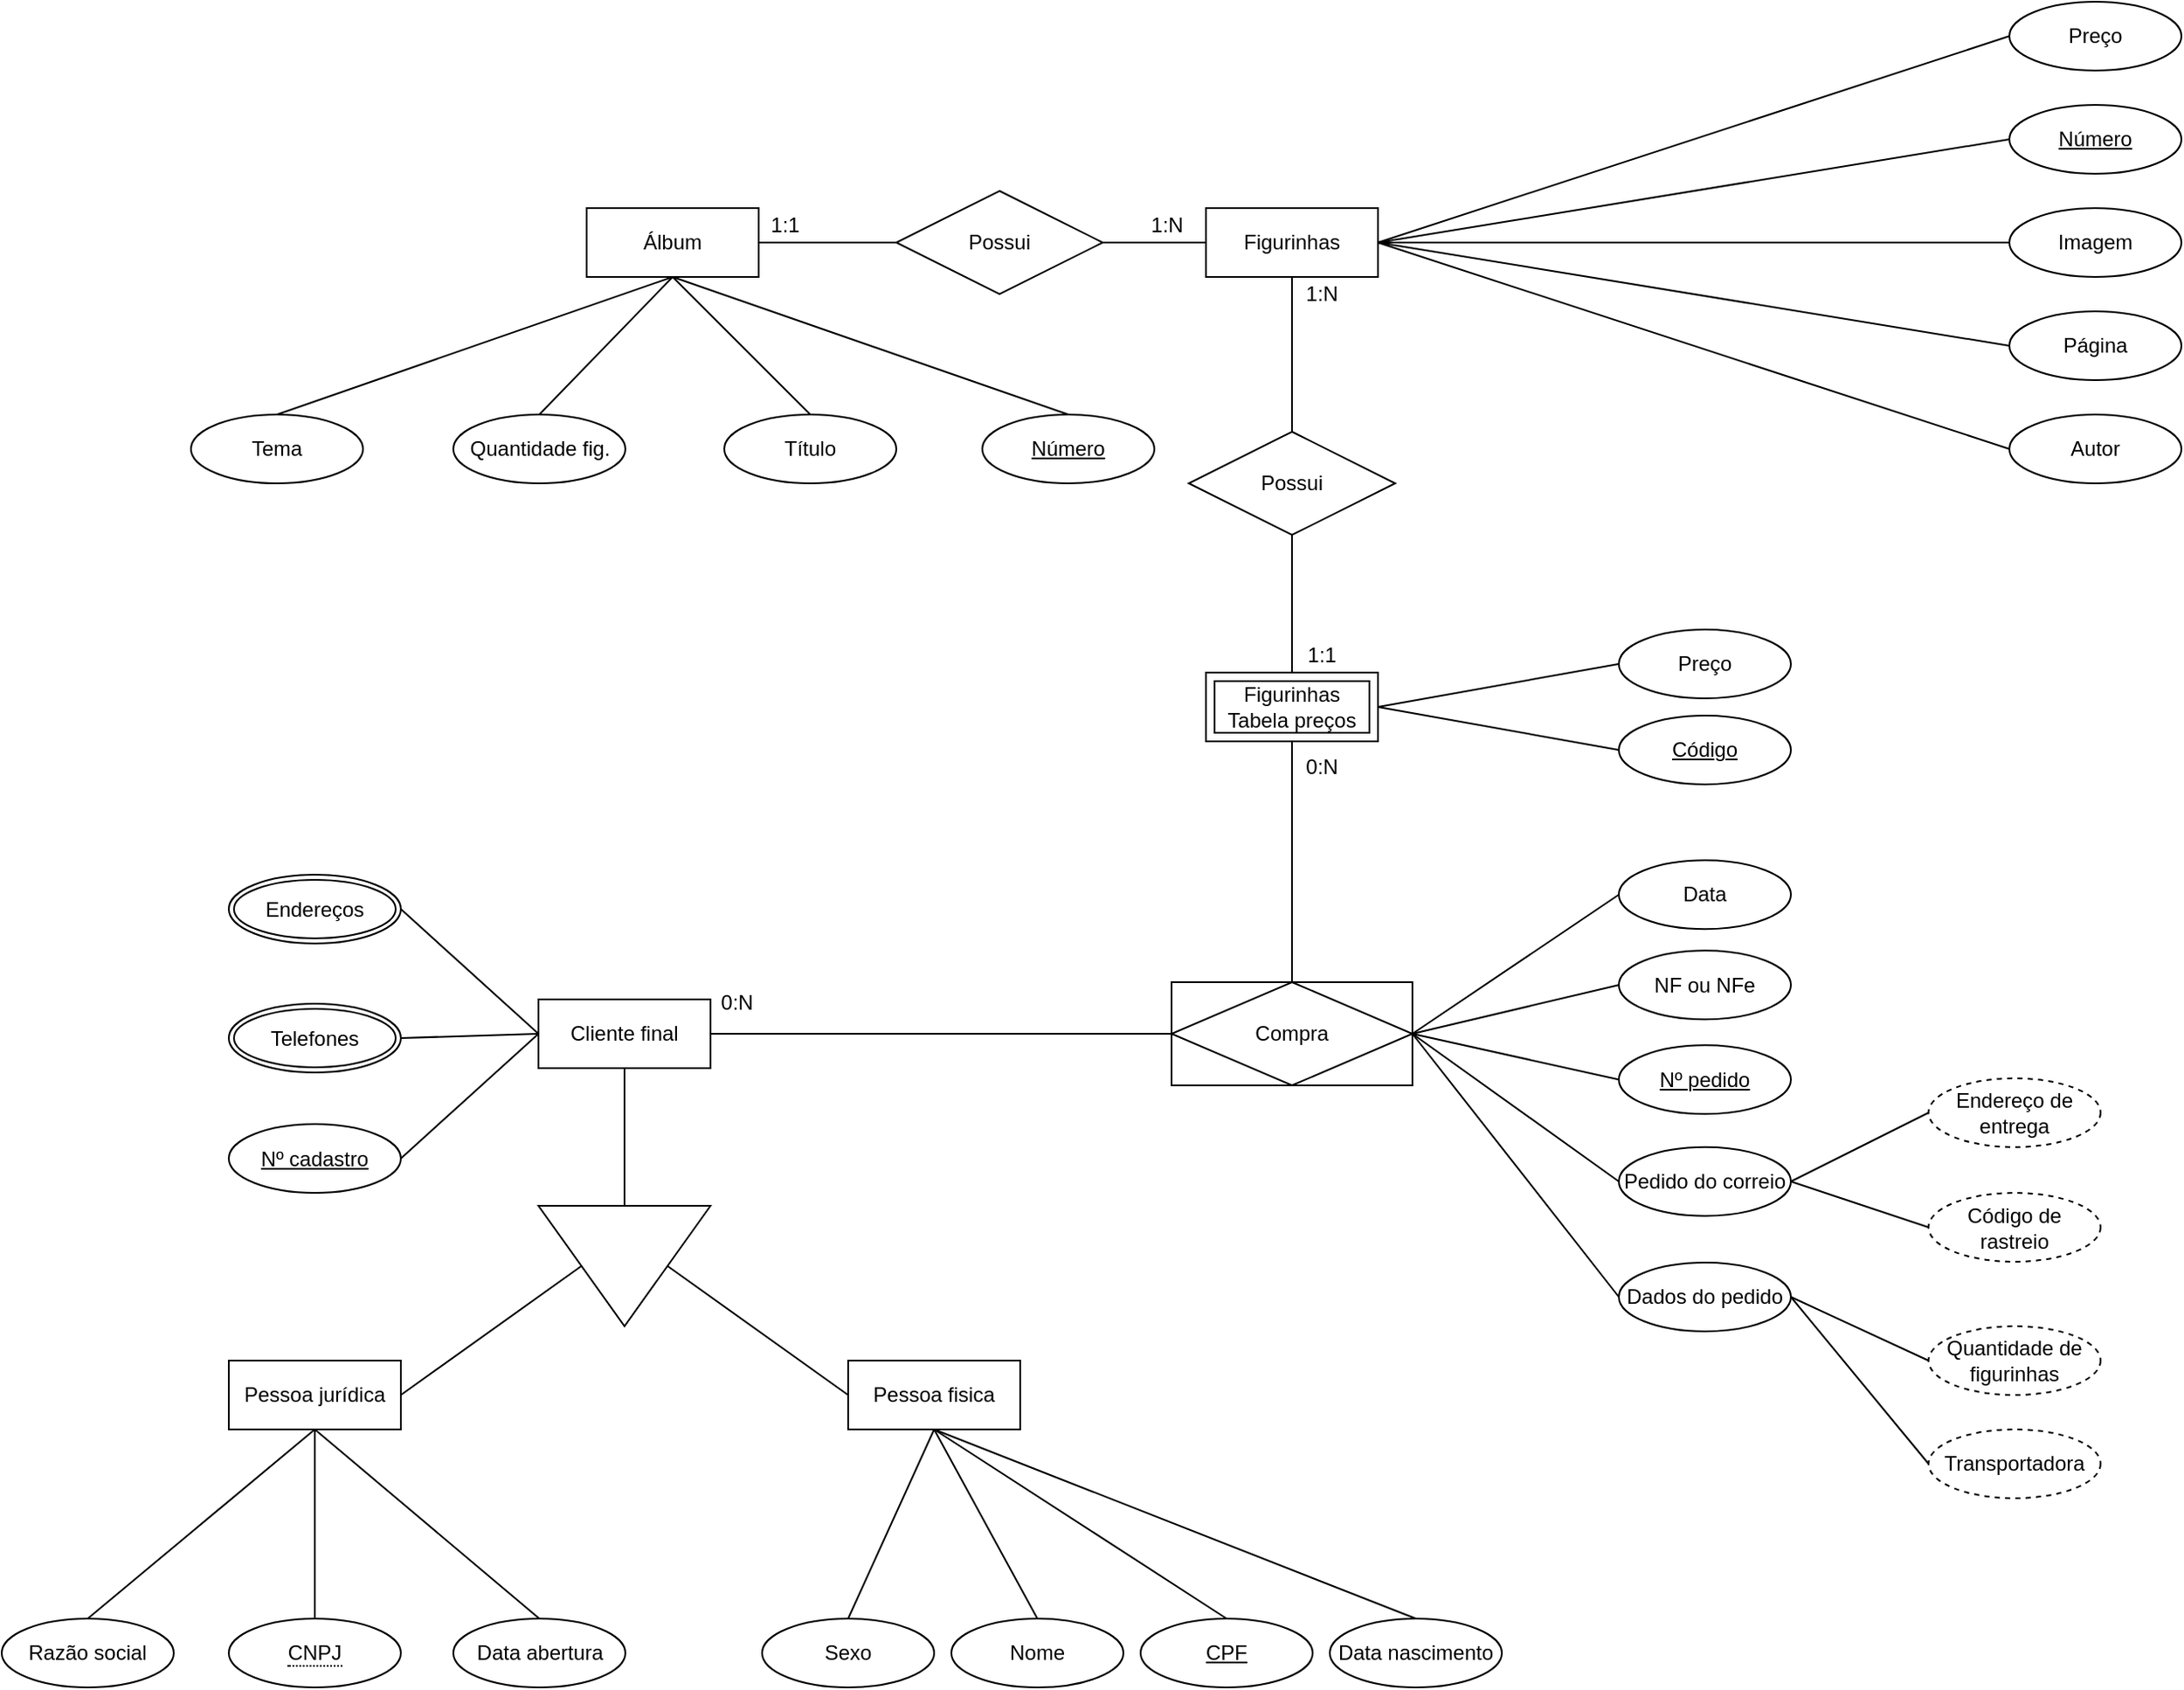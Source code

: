 <mxfile version="17.1.3" type="device"><diagram id="5lQlCu2mckzrYVsOiJ0O" name="Page-1"><mxGraphModel dx="1351" dy="668" grid="1" gridSize="10" guides="1" tooltips="1" connect="1" arrows="1" fold="1" page="1" pageScale="1" pageWidth="827" pageHeight="1169" background="none" math="0" shadow="0"><root><mxCell id="0"/><mxCell id="1" parent="0"/><mxCell id="I4HTxAf2sz6r5OP8iMsm-1" value="Figurinhas" style="whiteSpace=wrap;html=1;align=center;" vertex="1" parent="1"><mxGeometry x="780" y="320" width="100" height="40" as="geometry"/></mxCell><mxCell id="I4HTxAf2sz6r5OP8iMsm-2" value="Número" style="ellipse;whiteSpace=wrap;html=1;align=center;fontStyle=4;fontFamily=Helvetica;fontSize=12;fontColor=default;strokeColor=default;fillColor=default;" vertex="1" parent="1"><mxGeometry x="1247" y="260" width="100" height="40" as="geometry"/></mxCell><mxCell id="I4HTxAf2sz6r5OP8iMsm-3" value="Imagem" style="ellipse;whiteSpace=wrap;html=1;align=center;" vertex="1" parent="1"><mxGeometry x="1247" y="320" width="100" height="40" as="geometry"/></mxCell><mxCell id="I4HTxAf2sz6r5OP8iMsm-4" value="Página" style="ellipse;whiteSpace=wrap;html=1;align=center;" vertex="1" parent="1"><mxGeometry x="1247" y="380" width="100" height="40" as="geometry"/></mxCell><mxCell id="I4HTxAf2sz6r5OP8iMsm-5" value="Autor" style="ellipse;whiteSpace=wrap;html=1;align=center;" vertex="1" parent="1"><mxGeometry x="1247" y="440" width="100" height="40" as="geometry"/></mxCell><mxCell id="I4HTxAf2sz6r5OP8iMsm-6" value="" style="endArrow=none;html=1;rounded=0;entryX=0;entryY=0.5;entryDx=0;entryDy=0;exitX=1;exitY=0.5;exitDx=0;exitDy=0;" edge="1" parent="1" source="I4HTxAf2sz6r5OP8iMsm-1" target="I4HTxAf2sz6r5OP8iMsm-2"><mxGeometry width="50" height="50" relative="1" as="geometry"><mxPoint x="1180" y="340" as="sourcePoint"/><mxPoint x="1200" y="240" as="targetPoint"/></mxGeometry></mxCell><mxCell id="I4HTxAf2sz6r5OP8iMsm-7" value="" style="endArrow=none;html=1;rounded=0;entryX=0;entryY=0.5;entryDx=0;entryDy=0;exitX=1;exitY=0.5;exitDx=0;exitDy=0;" edge="1" parent="1" source="I4HTxAf2sz6r5OP8iMsm-1" target="I4HTxAf2sz6r5OP8iMsm-3"><mxGeometry width="50" height="50" relative="1" as="geometry"><mxPoint x="1180" y="340" as="sourcePoint"/><mxPoint x="1207" y="410" as="targetPoint"/></mxGeometry></mxCell><mxCell id="I4HTxAf2sz6r5OP8iMsm-8" value="" style="endArrow=none;html=1;rounded=0;entryX=0;entryY=0.5;entryDx=0;entryDy=0;exitX=1;exitY=0.5;exitDx=0;exitDy=0;" edge="1" parent="1" source="I4HTxAf2sz6r5OP8iMsm-1" target="I4HTxAf2sz6r5OP8iMsm-4"><mxGeometry width="50" height="50" relative="1" as="geometry"><mxPoint x="1180" y="340" as="sourcePoint"/><mxPoint x="1217" y="380" as="targetPoint"/></mxGeometry></mxCell><mxCell id="I4HTxAf2sz6r5OP8iMsm-9" value="" style="endArrow=none;html=1;rounded=0;entryX=0;entryY=0.5;entryDx=0;entryDy=0;exitX=1;exitY=0.5;exitDx=0;exitDy=0;" edge="1" parent="1" source="I4HTxAf2sz6r5OP8iMsm-1" target="I4HTxAf2sz6r5OP8iMsm-5"><mxGeometry width="50" height="50" relative="1" as="geometry"><mxPoint x="920" y="360" as="sourcePoint"/><mxPoint x="1240" y="450" as="targetPoint"/></mxGeometry></mxCell><mxCell id="I4HTxAf2sz6r5OP8iMsm-10" value="Álbum" style="whiteSpace=wrap;html=1;align=center;" vertex="1" parent="1"><mxGeometry x="420" y="320" width="100" height="40" as="geometry"/></mxCell><mxCell id="I4HTxAf2sz6r5OP8iMsm-11" value="Possui" style="shape=rhombus;perimeter=rhombusPerimeter;whiteSpace=wrap;html=1;align=center;" vertex="1" parent="1"><mxGeometry x="600" y="310" width="120" height="60" as="geometry"/></mxCell><mxCell id="I4HTxAf2sz6r5OP8iMsm-12" value="" style="endArrow=none;html=1;rounded=0;entryX=0;entryY=0.5;entryDx=0;entryDy=0;exitX=1;exitY=0.5;exitDx=0;exitDy=0;" edge="1" parent="1" source="I4HTxAf2sz6r5OP8iMsm-11" target="I4HTxAf2sz6r5OP8iMsm-1"><mxGeometry width="50" height="50" relative="1" as="geometry"><mxPoint x="710" y="410" as="sourcePoint"/><mxPoint x="760" y="360" as="targetPoint"/></mxGeometry></mxCell><mxCell id="I4HTxAf2sz6r5OP8iMsm-13" value="" style="endArrow=none;html=1;rounded=0;exitX=1;exitY=0.5;exitDx=0;exitDy=0;entryX=0;entryY=0.5;entryDx=0;entryDy=0;" edge="1" parent="1" source="I4HTxAf2sz6r5OP8iMsm-10" target="I4HTxAf2sz6r5OP8iMsm-11"><mxGeometry width="50" height="50" relative="1" as="geometry"><mxPoint x="520" y="339.5" as="sourcePoint"/><mxPoint x="590" y="380" as="targetPoint"/></mxGeometry></mxCell><mxCell id="I4HTxAf2sz6r5OP8iMsm-14" value="Tema" style="ellipse;whiteSpace=wrap;html=1;align=center;" vertex="1" parent="1"><mxGeometry x="190" y="440" width="100" height="40" as="geometry"/></mxCell><mxCell id="I4HTxAf2sz6r5OP8iMsm-15" value="Quantidade fig." style="ellipse;whiteSpace=wrap;html=1;align=center;" vertex="1" parent="1"><mxGeometry x="342.5" y="440" width="100" height="40" as="geometry"/></mxCell><mxCell id="I4HTxAf2sz6r5OP8iMsm-16" value="Título" style="ellipse;whiteSpace=wrap;html=1;align=center;" vertex="1" parent="1"><mxGeometry x="500" y="440" width="100" height="40" as="geometry"/></mxCell><mxCell id="I4HTxAf2sz6r5OP8iMsm-17" value="Número" style="ellipse;whiteSpace=wrap;html=1;align=center;fontStyle=4;fontFamily=Helvetica;fontSize=12;fontColor=default;strokeColor=default;fillColor=default;" vertex="1" parent="1"><mxGeometry x="650" y="440" width="100" height="40" as="geometry"/></mxCell><mxCell id="I4HTxAf2sz6r5OP8iMsm-18" value="" style="endArrow=none;html=1;rounded=0;entryX=0.5;entryY=1;entryDx=0;entryDy=0;exitX=0.5;exitY=0;exitDx=0;exitDy=0;" edge="1" parent="1" source="I4HTxAf2sz6r5OP8iMsm-14" target="I4HTxAf2sz6r5OP8iMsm-10"><mxGeometry width="50" height="50" relative="1" as="geometry"><mxPoint x="280" y="380" as="sourcePoint"/><mxPoint x="307" y="310" as="targetPoint"/></mxGeometry></mxCell><mxCell id="I4HTxAf2sz6r5OP8iMsm-19" value="" style="endArrow=none;html=1;rounded=0;entryX=0.5;entryY=1;entryDx=0;entryDy=0;exitX=0.5;exitY=0;exitDx=0;exitDy=0;" edge="1" parent="1" source="I4HTxAf2sz6r5OP8iMsm-15" target="I4HTxAf2sz6r5OP8iMsm-10"><mxGeometry width="50" height="50" relative="1" as="geometry"><mxPoint x="250" y="450" as="sourcePoint"/><mxPoint x="480" y="370" as="targetPoint"/></mxGeometry></mxCell><mxCell id="I4HTxAf2sz6r5OP8iMsm-20" value="" style="endArrow=none;html=1;rounded=0;entryX=0.5;entryY=1;entryDx=0;entryDy=0;exitX=0.5;exitY=0;exitDx=0;exitDy=0;" edge="1" parent="1" source="I4HTxAf2sz6r5OP8iMsm-16" target="I4HTxAf2sz6r5OP8iMsm-10"><mxGeometry width="50" height="50" relative="1" as="geometry"><mxPoint x="450" y="460" as="sourcePoint"/><mxPoint x="527.5" y="380" as="targetPoint"/></mxGeometry></mxCell><mxCell id="I4HTxAf2sz6r5OP8iMsm-21" value="" style="endArrow=none;html=1;rounded=0;entryX=0.5;entryY=1;entryDx=0;entryDy=0;exitX=0.5;exitY=0;exitDx=0;exitDy=0;" edge="1" parent="1" source="I4HTxAf2sz6r5OP8iMsm-17" target="I4HTxAf2sz6r5OP8iMsm-10"><mxGeometry width="50" height="50" relative="1" as="geometry"><mxPoint x="640" y="430" as="sourcePoint"/><mxPoint x="560" y="350" as="targetPoint"/></mxGeometry></mxCell><mxCell id="I4HTxAf2sz6r5OP8iMsm-22" value="Compra" style="shape=associativeEntity;whiteSpace=wrap;html=1;align=center;" vertex="1" parent="1"><mxGeometry x="760" y="770" width="140" height="60" as="geometry"/></mxCell><mxCell id="I4HTxAf2sz6r5OP8iMsm-24" value="NF ou NFe" style="ellipse;whiteSpace=wrap;html=1;align=center;" vertex="1" parent="1"><mxGeometry x="1020" y="751.63" width="100" height="40" as="geometry"/></mxCell><mxCell id="I4HTxAf2sz6r5OP8iMsm-25" value="Preço" style="ellipse;whiteSpace=wrap;html=1;align=center;" vertex="1" parent="1"><mxGeometry x="1247" y="200" width="100" height="40" as="geometry"/></mxCell><mxCell id="I4HTxAf2sz6r5OP8iMsm-26" value="" style="endArrow=none;html=1;rounded=0;entryX=0;entryY=0.5;entryDx=0;entryDy=0;exitX=1;exitY=0.5;exitDx=0;exitDy=0;" edge="1" parent="1" source="I4HTxAf2sz6r5OP8iMsm-1" target="I4HTxAf2sz6r5OP8iMsm-25"><mxGeometry width="50" height="50" relative="1" as="geometry"><mxPoint x="1180" y="340" as="sourcePoint"/><mxPoint x="1200" y="200" as="targetPoint"/></mxGeometry></mxCell><mxCell id="I4HTxAf2sz6r5OP8iMsm-27" value="Nº pedido" style="ellipse;whiteSpace=wrap;html=1;align=center;fontStyle=4;" vertex="1" parent="1"><mxGeometry x="1020" y="806.63" width="100" height="40" as="geometry"/></mxCell><mxCell id="I4HTxAf2sz6r5OP8iMsm-28" value="" style="endArrow=none;html=1;rounded=0;entryX=1;entryY=0.5;entryDx=0;entryDy=0;exitX=0;exitY=0.5;exitDx=0;exitDy=0;" edge="1" parent="1" source="I4HTxAf2sz6r5OP8iMsm-27" target="I4HTxAf2sz6r5OP8iMsm-22"><mxGeometry width="50" height="50" relative="1" as="geometry"><mxPoint x="732" y="900" as="sourcePoint"/><mxPoint x="782" y="850" as="targetPoint"/></mxGeometry></mxCell><mxCell id="I4HTxAf2sz6r5OP8iMsm-29" value="" style="endArrow=none;html=1;rounded=0;entryX=1;entryY=0.5;entryDx=0;entryDy=0;exitX=0;exitY=0.5;exitDx=0;exitDy=0;" edge="1" parent="1" source="I4HTxAf2sz6r5OP8iMsm-24" target="I4HTxAf2sz6r5OP8iMsm-22"><mxGeometry width="50" height="50" relative="1" as="geometry"><mxPoint x="792" y="950" as="sourcePoint"/><mxPoint x="872" y="860" as="targetPoint"/></mxGeometry></mxCell><mxCell id="I4HTxAf2sz6r5OP8iMsm-30" value="Data" style="ellipse;whiteSpace=wrap;html=1;align=center;" vertex="1" parent="1"><mxGeometry x="1020" y="699.13" width="100" height="40" as="geometry"/></mxCell><mxCell id="I4HTxAf2sz6r5OP8iMsm-31" value="" style="endArrow=none;html=1;rounded=0;entryX=0;entryY=0.5;entryDx=0;entryDy=0;exitX=1;exitY=0.5;exitDx=0;exitDy=0;" edge="1" parent="1" source="I4HTxAf2sz6r5OP8iMsm-22" target="I4HTxAf2sz6r5OP8iMsm-30"><mxGeometry width="50" height="50" relative="1" as="geometry"><mxPoint x="852" y="940" as="sourcePoint"/><mxPoint x="972" y="850" as="targetPoint"/></mxGeometry></mxCell><mxCell id="I4HTxAf2sz6r5OP8iMsm-33" value="Cliente final" style="whiteSpace=wrap;html=1;align=center;" vertex="1" parent="1"><mxGeometry x="392" y="780" width="100" height="40" as="geometry"/></mxCell><mxCell id="I4HTxAf2sz6r5OP8iMsm-34" value="" style="verticalLabelPosition=bottom;verticalAlign=top;html=1;shape=mxgraph.basic.acute_triangle;dx=0.5;rotation=-180;" vertex="1" parent="1"><mxGeometry x="392" y="900" width="100" height="70" as="geometry"/></mxCell><mxCell id="I4HTxAf2sz6r5OP8iMsm-35" value="" style="endArrow=none;html=1;rounded=0;entryX=0.5;entryY=1;entryDx=0;entryDy=0;exitX=0.5;exitY=1;exitDx=0;exitDy=0;exitPerimeter=0;" edge="1" parent="1" source="I4HTxAf2sz6r5OP8iMsm-34" target="I4HTxAf2sz6r5OP8iMsm-33"><mxGeometry width="50" height="50" relative="1" as="geometry"><mxPoint x="419.5" y="890" as="sourcePoint"/><mxPoint x="469.5" y="840" as="targetPoint"/></mxGeometry></mxCell><mxCell id="I4HTxAf2sz6r5OP8iMsm-36" value="Pessoa fisica" style="whiteSpace=wrap;html=1;align=center;" vertex="1" parent="1"><mxGeometry x="572" y="990" width="100" height="40" as="geometry"/></mxCell><mxCell id="I4HTxAf2sz6r5OP8iMsm-37" value="Pessoa jurídica" style="whiteSpace=wrap;html=1;align=center;" vertex="1" parent="1"><mxGeometry x="212" y="990" width="100" height="40" as="geometry"/></mxCell><mxCell id="I4HTxAf2sz6r5OP8iMsm-38" value="" style="endArrow=none;html=1;rounded=0;entryX=0;entryY=0;entryDx=75;entryDy=35;entryPerimeter=0;exitX=1;exitY=0.5;exitDx=0;exitDy=0;" edge="1" parent="1" source="I4HTxAf2sz6r5OP8iMsm-37" target="I4HTxAf2sz6r5OP8iMsm-34"><mxGeometry width="50" height="50" relative="1" as="geometry"><mxPoint x="349.5" y="1010" as="sourcePoint"/><mxPoint x="399.5" y="960" as="targetPoint"/></mxGeometry></mxCell><mxCell id="I4HTxAf2sz6r5OP8iMsm-39" value="" style="endArrow=none;html=1;rounded=0;entryX=0;entryY=0.5;entryDx=0;entryDy=0;exitX=0;exitY=0;exitDx=25;exitDy=35;exitPerimeter=0;" edge="1" parent="1" source="I4HTxAf2sz6r5OP8iMsm-34" target="I4HTxAf2sz6r5OP8iMsm-36"><mxGeometry width="50" height="50" relative="1" as="geometry"><mxPoint x="389.5" y="1125" as="sourcePoint"/><mxPoint x="494.5" y="1050" as="targetPoint"/></mxGeometry></mxCell><mxCell id="I4HTxAf2sz6r5OP8iMsm-40" value="" style="endArrow=none;html=1;rounded=0;entryX=0;entryY=0.5;entryDx=0;entryDy=0;exitX=1;exitY=0.5;exitDx=0;exitDy=0;" edge="1" parent="1" source="I4HTxAf2sz6r5OP8iMsm-33" target="I4HTxAf2sz6r5OP8iMsm-22"><mxGeometry width="50" height="50" relative="1" as="geometry"><mxPoint x="612" y="840" as="sourcePoint"/><mxPoint x="662" y="790" as="targetPoint"/></mxGeometry></mxCell><mxCell id="I4HTxAf2sz6r5OP8iMsm-41" value="CPF" style="ellipse;whiteSpace=wrap;html=1;align=center;fontStyle=4;fontFamily=Helvetica;fontSize=12;fontColor=default;strokeColor=default;fillColor=default;" vertex="1" parent="1"><mxGeometry x="742" y="1140" width="100" height="40" as="geometry"/></mxCell><mxCell id="I4HTxAf2sz6r5OP8iMsm-42" value="Nome" style="ellipse;whiteSpace=wrap;html=1;align=center;" vertex="1" parent="1"><mxGeometry x="632" y="1140" width="100" height="40" as="geometry"/></mxCell><mxCell id="I4HTxAf2sz6r5OP8iMsm-43" value="Nº cadastro" style="ellipse;whiteSpace=wrap;html=1;align=center;fontStyle=4;" vertex="1" parent="1"><mxGeometry x="212" y="852.5" width="100" height="40" as="geometry"/></mxCell><mxCell id="I4HTxAf2sz6r5OP8iMsm-44" value="" style="endArrow=none;html=1;rounded=0;entryX=1;entryY=0.5;entryDx=0;entryDy=0;exitX=0;exitY=0.5;exitDx=0;exitDy=0;" edge="1" parent="1" source="I4HTxAf2sz6r5OP8iMsm-33" target="I4HTxAf2sz6r5OP8iMsm-43"><mxGeometry width="50" height="50" relative="1" as="geometry"><mxPoint x="452" y="770" as="sourcePoint"/><mxPoint x="502" y="720" as="targetPoint"/></mxGeometry></mxCell><mxCell id="I4HTxAf2sz6r5OP8iMsm-45" value="" style="endArrow=none;html=1;rounded=0;entryX=0.5;entryY=1;entryDx=0;entryDy=0;exitX=0.5;exitY=0;exitDx=0;exitDy=0;" edge="1" parent="1" source="I4HTxAf2sz6r5OP8iMsm-42" target="I4HTxAf2sz6r5OP8iMsm-36"><mxGeometry width="50" height="50" relative="1" as="geometry"><mxPoint x="512" y="1090" as="sourcePoint"/><mxPoint x="562" y="1040" as="targetPoint"/></mxGeometry></mxCell><mxCell id="I4HTxAf2sz6r5OP8iMsm-46" value="" style="endArrow=none;html=1;rounded=0;entryX=0.5;entryY=1;entryDx=0;entryDy=0;exitX=0.5;exitY=0;exitDx=0;exitDy=0;" edge="1" parent="1" source="I4HTxAf2sz6r5OP8iMsm-41" target="I4HTxAf2sz6r5OP8iMsm-36"><mxGeometry width="50" height="50" relative="1" as="geometry"><mxPoint x="562" y="1100" as="sourcePoint"/><mxPoint x="632" y="1040" as="targetPoint"/></mxGeometry></mxCell><mxCell id="I4HTxAf2sz6r5OP8iMsm-47" value="Razão social" style="ellipse;whiteSpace=wrap;html=1;align=center;" vertex="1" parent="1"><mxGeometry x="80" y="1140" width="100" height="40" as="geometry"/></mxCell><mxCell id="I4HTxAf2sz6r5OP8iMsm-48" value="&lt;span style=&quot;border-bottom: 1px dotted&quot;&gt;CNPJ&lt;/span&gt;" style="ellipse;whiteSpace=wrap;html=1;align=center;" vertex="1" parent="1"><mxGeometry x="212" y="1140" width="100" height="40" as="geometry"/></mxCell><mxCell id="I4HTxAf2sz6r5OP8iMsm-49" value="" style="endArrow=none;html=1;rounded=0;entryX=0.5;entryY=1;entryDx=0;entryDy=0;exitX=0.5;exitY=0;exitDx=0;exitDy=0;" edge="1" parent="1" source="I4HTxAf2sz6r5OP8iMsm-47" target="I4HTxAf2sz6r5OP8iMsm-37"><mxGeometry width="50" height="50" relative="1" as="geometry"><mxPoint x="90" y="1078" as="sourcePoint"/><mxPoint x="242" y="990" as="targetPoint"/></mxGeometry></mxCell><mxCell id="I4HTxAf2sz6r5OP8iMsm-50" value="" style="endArrow=none;html=1;rounded=0;entryX=0.5;entryY=0;entryDx=0;entryDy=0;exitX=0.5;exitY=1;exitDx=0;exitDy=0;" edge="1" parent="1" source="I4HTxAf2sz6r5OP8iMsm-37" target="I4HTxAf2sz6r5OP8iMsm-48"><mxGeometry width="50" height="50" relative="1" as="geometry"><mxPoint x="352" y="1050" as="sourcePoint"/><mxPoint x="354" y="1040" as="targetPoint"/></mxGeometry></mxCell><mxCell id="I4HTxAf2sz6r5OP8iMsm-56" value="Telefones" style="ellipse;shape=doubleEllipse;margin=3;whiteSpace=wrap;html=1;align=center;fontFamily=Helvetica;fontSize=12;fontColor=default;strokeColor=default;fillColor=default;" vertex="1" parent="1"><mxGeometry x="212" y="782.5" width="100" height="40" as="geometry"/></mxCell><mxCell id="I4HTxAf2sz6r5OP8iMsm-57" value="" style="endArrow=none;html=1;rounded=0;fontSize=12;exitX=1;exitY=0.5;exitDx=0;exitDy=0;entryX=0;entryY=0.5;entryDx=0;entryDy=0;" edge="1" parent="1" source="I4HTxAf2sz6r5OP8iMsm-56" target="I4HTxAf2sz6r5OP8iMsm-33"><mxGeometry width="50" height="50" relative="1" as="geometry"><mxPoint x="342" y="800" as="sourcePoint"/><mxPoint x="392" y="750" as="targetPoint"/></mxGeometry></mxCell><mxCell id="I4HTxAf2sz6r5OP8iMsm-59" value="Data abertura" style="ellipse;whiteSpace=wrap;html=1;align=center;" vertex="1" parent="1"><mxGeometry x="342.5" y="1140" width="100" height="40" as="geometry"/></mxCell><mxCell id="I4HTxAf2sz6r5OP8iMsm-61" value="" style="endArrow=none;html=1;rounded=0;entryX=0.5;entryY=0;entryDx=0;entryDy=0;exitX=0.5;exitY=1;exitDx=0;exitDy=0;" edge="1" parent="1" source="I4HTxAf2sz6r5OP8iMsm-37" target="I4HTxAf2sz6r5OP8iMsm-59"><mxGeometry width="50" height="50" relative="1" as="geometry"><mxPoint x="302" y="1120" as="sourcePoint"/><mxPoint x="362" y="1140" as="targetPoint"/></mxGeometry></mxCell><mxCell id="I4HTxAf2sz6r5OP8iMsm-62" value="Sexo" style="ellipse;whiteSpace=wrap;html=1;align=center;" vertex="1" parent="1"><mxGeometry x="522" y="1140" width="100" height="40" as="geometry"/></mxCell><mxCell id="I4HTxAf2sz6r5OP8iMsm-63" value="" style="endArrow=none;html=1;rounded=0;fontSize=12;entryX=0.5;entryY=1;entryDx=0;entryDy=0;exitX=0.5;exitY=0;exitDx=0;exitDy=0;" edge="1" parent="1" source="I4HTxAf2sz6r5OP8iMsm-62" target="I4HTxAf2sz6r5OP8iMsm-36"><mxGeometry width="50" height="50" relative="1" as="geometry"><mxPoint x="582" y="1120" as="sourcePoint"/><mxPoint x="632" y="1070" as="targetPoint"/></mxGeometry></mxCell><mxCell id="I4HTxAf2sz6r5OP8iMsm-64" value="Data nascimento" style="ellipse;whiteSpace=wrap;html=1;align=center;" vertex="1" parent="1"><mxGeometry x="852" y="1140" width="100" height="40" as="geometry"/></mxCell><mxCell id="I4HTxAf2sz6r5OP8iMsm-65" value="" style="endArrow=none;html=1;rounded=0;entryX=0.5;entryY=1;entryDx=0;entryDy=0;exitX=0.5;exitY=0;exitDx=0;exitDy=0;" edge="1" parent="1" source="I4HTxAf2sz6r5OP8iMsm-64" target="I4HTxAf2sz6r5OP8iMsm-36"><mxGeometry width="50" height="50" relative="1" as="geometry"><mxPoint x="872" y="1110" as="sourcePoint"/><mxPoint x="702" y="1000" as="targetPoint"/></mxGeometry></mxCell><mxCell id="I4HTxAf2sz6r5OP8iMsm-67" value="" style="endArrow=none;html=1;rounded=0;fontSize=12;entryX=0.5;entryY=1;entryDx=0;entryDy=0;exitX=0.5;exitY=0;exitDx=0;exitDy=0;" edge="1" parent="1" source="I4HTxAf2sz6r5OP8iMsm-68" target="I4HTxAf2sz6r5OP8iMsm-1"><mxGeometry width="50" height="50" relative="1" as="geometry"><mxPoint x="830" y="510" as="sourcePoint"/><mxPoint x="860" y="440" as="targetPoint"/></mxGeometry></mxCell><mxCell id="I4HTxAf2sz6r5OP8iMsm-68" value="Possui" style="shape=rhombus;perimeter=rhombusPerimeter;whiteSpace=wrap;html=1;align=center;" vertex="1" parent="1"><mxGeometry x="770" y="450" width="120" height="60" as="geometry"/></mxCell><mxCell id="I4HTxAf2sz6r5OP8iMsm-69" value="Figurinhas&lt;br&gt;Tabela preços" style="shape=ext;margin=3;double=1;whiteSpace=wrap;html=1;align=center;fontSize=12;" vertex="1" parent="1"><mxGeometry x="780" y="590" width="100" height="40" as="geometry"/></mxCell><mxCell id="I4HTxAf2sz6r5OP8iMsm-70" value="" style="endArrow=none;html=1;rounded=0;fontSize=12;entryX=0.5;entryY=1;entryDx=0;entryDy=0;exitX=0.5;exitY=0;exitDx=0;exitDy=0;" edge="1" parent="1" source="I4HTxAf2sz6r5OP8iMsm-69" target="I4HTxAf2sz6r5OP8iMsm-68"><mxGeometry width="50" height="50" relative="1" as="geometry"><mxPoint x="890" y="550" as="sourcePoint"/><mxPoint x="890" y="480" as="targetPoint"/></mxGeometry></mxCell><mxCell id="I4HTxAf2sz6r5OP8iMsm-71" value="Preço" style="ellipse;whiteSpace=wrap;html=1;align=center;" vertex="1" parent="1"><mxGeometry x="1020" y="565" width="100" height="40" as="geometry"/></mxCell><mxCell id="I4HTxAf2sz6r5OP8iMsm-73" value="" style="endArrow=none;html=1;rounded=0;fontSize=12;entryX=0;entryY=0.5;entryDx=0;entryDy=0;exitX=1;exitY=0.5;exitDx=0;exitDy=0;" edge="1" parent="1" source="I4HTxAf2sz6r5OP8iMsm-69" target="I4HTxAf2sz6r5OP8iMsm-71"><mxGeometry width="50" height="50" relative="1" as="geometry"><mxPoint x="1080" y="690" as="sourcePoint"/><mxPoint x="1130" y="640" as="targetPoint"/></mxGeometry></mxCell><mxCell id="I4HTxAf2sz6r5OP8iMsm-74" value="Código" style="ellipse;whiteSpace=wrap;html=1;align=center;fontStyle=4;fontSize=12;" vertex="1" parent="1"><mxGeometry x="1020" y="615" width="100" height="40" as="geometry"/></mxCell><mxCell id="I4HTxAf2sz6r5OP8iMsm-75" value="" style="endArrow=none;html=1;rounded=0;fontSize=12;entryX=0;entryY=0.5;entryDx=0;entryDy=0;exitX=1;exitY=0.5;exitDx=0;exitDy=0;" edge="1" parent="1" source="I4HTxAf2sz6r5OP8iMsm-69" target="I4HTxAf2sz6r5OP8iMsm-74"><mxGeometry width="50" height="50" relative="1" as="geometry"><mxPoint x="920" y="660" as="sourcePoint"/><mxPoint x="970" y="610" as="targetPoint"/></mxGeometry></mxCell><mxCell id="I4HTxAf2sz6r5OP8iMsm-76" value="" style="endArrow=none;html=1;rounded=0;fontSize=12;entryX=0.5;entryY=1;entryDx=0;entryDy=0;exitX=0.5;exitY=0;exitDx=0;exitDy=0;" edge="1" parent="1" source="I4HTxAf2sz6r5OP8iMsm-22" target="I4HTxAf2sz6r5OP8iMsm-69"><mxGeometry width="50" height="50" relative="1" as="geometry"><mxPoint x="790" y="740" as="sourcePoint"/><mxPoint x="840" y="690" as="targetPoint"/></mxGeometry></mxCell><mxCell id="I4HTxAf2sz6r5OP8iMsm-77" value="Endereços" style="ellipse;shape=doubleEllipse;margin=3;whiteSpace=wrap;html=1;align=center;fontFamily=Helvetica;fontSize=12;fontColor=default;strokeColor=default;fillColor=default;" vertex="1" parent="1"><mxGeometry x="212" y="707.5" width="100" height="40" as="geometry"/></mxCell><mxCell id="I4HTxAf2sz6r5OP8iMsm-78" value="" style="endArrow=none;html=1;rounded=0;fontSize=12;exitX=1;exitY=0.5;exitDx=0;exitDy=0;entryX=0;entryY=0.5;entryDx=0;entryDy=0;" edge="1" parent="1" source="I4HTxAf2sz6r5OP8iMsm-77" target="I4HTxAf2sz6r5OP8iMsm-33"><mxGeometry width="50" height="50" relative="1" as="geometry"><mxPoint x="400" y="720" as="sourcePoint"/><mxPoint x="410" y="700" as="targetPoint"/></mxGeometry></mxCell><mxCell id="I4HTxAf2sz6r5OP8iMsm-83" value="Pedido do correio" style="ellipse;whiteSpace=wrap;html=1;align=center;fontSize=12;" vertex="1" parent="1"><mxGeometry x="1020" y="865.88" width="100" height="40" as="geometry"/></mxCell><mxCell id="I4HTxAf2sz6r5OP8iMsm-84" value="" style="endArrow=none;html=1;rounded=0;entryX=1;entryY=0.5;entryDx=0;entryDy=0;exitX=0;exitY=0.5;exitDx=0;exitDy=0;" edge="1" parent="1" source="I4HTxAf2sz6r5OP8iMsm-83" target="I4HTxAf2sz6r5OP8iMsm-22"><mxGeometry width="50" height="50" relative="1" as="geometry"><mxPoint x="1010" y="906.25" as="sourcePoint"/><mxPoint x="890" y="852.5" as="targetPoint"/></mxGeometry></mxCell><mxCell id="I4HTxAf2sz6r5OP8iMsm-86" value="Endereço de entrega" style="ellipse;whiteSpace=wrap;html=1;align=center;dashed=1;fontSize=12;" vertex="1" parent="1"><mxGeometry x="1200" y="825.88" width="100" height="40" as="geometry"/></mxCell><mxCell id="I4HTxAf2sz6r5OP8iMsm-88" value="" style="endArrow=none;html=1;rounded=0;fontSize=12;entryX=0;entryY=0.5;entryDx=0;entryDy=0;exitX=1;exitY=0.5;exitDx=0;exitDy=0;" edge="1" parent="1" source="I4HTxAf2sz6r5OP8iMsm-83" target="I4HTxAf2sz6r5OP8iMsm-86"><mxGeometry width="50" height="50" relative="1" as="geometry"><mxPoint x="1190" y="990" as="sourcePoint"/><mxPoint x="1190" y="880" as="targetPoint"/></mxGeometry></mxCell><mxCell id="I4HTxAf2sz6r5OP8iMsm-90" value="Código de rastreio" style="ellipse;whiteSpace=wrap;html=1;align=center;dashed=1;fontSize=12;" vertex="1" parent="1"><mxGeometry x="1200" y="892.5" width="100" height="40" as="geometry"/></mxCell><mxCell id="I4HTxAf2sz6r5OP8iMsm-91" value="" style="endArrow=none;html=1;rounded=0;fontSize=12;exitX=1;exitY=0.5;exitDx=0;exitDy=0;entryX=0;entryY=0.5;entryDx=0;entryDy=0;" edge="1" parent="1" source="I4HTxAf2sz6r5OP8iMsm-83" target="I4HTxAf2sz6r5OP8iMsm-90"><mxGeometry width="50" height="50" relative="1" as="geometry"><mxPoint x="1150" y="960" as="sourcePoint"/><mxPoint x="1180" y="920" as="targetPoint"/></mxGeometry></mxCell><mxCell id="I4HTxAf2sz6r5OP8iMsm-92" value="Dados do pedido" style="ellipse;whiteSpace=wrap;html=1;align=center;fontSize=12;" vertex="1" parent="1"><mxGeometry x="1020" y="933" width="100" height="40" as="geometry"/></mxCell><mxCell id="I4HTxAf2sz6r5OP8iMsm-93" value="" style="endArrow=none;html=1;rounded=0;entryX=1;entryY=0.5;entryDx=0;entryDy=0;exitX=0;exitY=0.5;exitDx=0;exitDy=0;" edge="1" parent="1" source="I4HTxAf2sz6r5OP8iMsm-92" target="I4HTxAf2sz6r5OP8iMsm-22"><mxGeometry width="50" height="50" relative="1" as="geometry"><mxPoint x="1000" y="951.76" as="sourcePoint"/><mxPoint x="880" y="865.88" as="targetPoint"/></mxGeometry></mxCell><mxCell id="I4HTxAf2sz6r5OP8iMsm-94" value="Quantidade de figurinhas" style="ellipse;whiteSpace=wrap;html=1;align=center;dashed=1;fontSize=12;" vertex="1" parent="1"><mxGeometry x="1200" y="970" width="100" height="40" as="geometry"/></mxCell><mxCell id="I4HTxAf2sz6r5OP8iMsm-96" value="" style="endArrow=none;html=1;rounded=0;fontSize=12;exitX=1;exitY=0.5;exitDx=0;exitDy=0;entryX=0;entryY=0.5;entryDx=0;entryDy=0;" edge="1" parent="1" source="I4HTxAf2sz6r5OP8iMsm-92" target="I4HTxAf2sz6r5OP8iMsm-94"><mxGeometry width="50" height="50" relative="1" as="geometry"><mxPoint x="1100" y="1070" as="sourcePoint"/><mxPoint x="1190" y="1000" as="targetPoint"/></mxGeometry></mxCell><mxCell id="I4HTxAf2sz6r5OP8iMsm-100" value="1:N" style="text;html=1;align=center;verticalAlign=middle;resizable=0;points=[];autosize=1;strokeColor=none;fillColor=none;fontSize=12;" vertex="1" parent="1"><mxGeometry x="742" y="320" width="30" height="20" as="geometry"/></mxCell><mxCell id="I4HTxAf2sz6r5OP8iMsm-101" value="Transportadora" style="ellipse;whiteSpace=wrap;html=1;align=center;dashed=1;fontSize=12;" vertex="1" parent="1"><mxGeometry x="1200" y="1030" width="100" height="40" as="geometry"/></mxCell><mxCell id="I4HTxAf2sz6r5OP8iMsm-102" value="" style="endArrow=none;html=1;rounded=0;fontSize=12;entryX=0;entryY=0.5;entryDx=0;entryDy=0;exitX=1;exitY=0.5;exitDx=0;exitDy=0;" edge="1" parent="1" source="I4HTxAf2sz6r5OP8iMsm-92" target="I4HTxAf2sz6r5OP8iMsm-101"><mxGeometry width="50" height="50" relative="1" as="geometry"><mxPoint x="1180" y="740" as="sourcePoint"/><mxPoint x="1180" y="806.63" as="targetPoint"/></mxGeometry></mxCell><mxCell id="I4HTxAf2sz6r5OP8iMsm-103" value="1:1" style="text;html=1;align=center;verticalAlign=middle;resizable=0;points=[];autosize=1;strokeColor=none;fillColor=none;fontSize=12;" vertex="1" parent="1"><mxGeometry x="520" y="320" width="30" height="20" as="geometry"/></mxCell><mxCell id="I4HTxAf2sz6r5OP8iMsm-104" value="1:N" style="text;html=1;align=center;verticalAlign=middle;resizable=0;points=[];autosize=1;strokeColor=none;fillColor=none;fontSize=12;" vertex="1" parent="1"><mxGeometry x="832" y="360" width="30" height="20" as="geometry"/></mxCell><mxCell id="I4HTxAf2sz6r5OP8iMsm-105" value="1:1" style="text;html=1;align=center;verticalAlign=middle;resizable=0;points=[];autosize=1;strokeColor=none;fillColor=none;fontSize=12;" vertex="1" parent="1"><mxGeometry x="832" y="570" width="30" height="20" as="geometry"/></mxCell><mxCell id="I4HTxAf2sz6r5OP8iMsm-106" value="0:N" style="text;html=1;align=center;verticalAlign=middle;resizable=0;points=[];autosize=1;strokeColor=none;fillColor=none;fontSize=12;" vertex="1" parent="1"><mxGeometry x="832" y="635" width="30" height="20" as="geometry"/></mxCell><mxCell id="I4HTxAf2sz6r5OP8iMsm-108" value="0:N" style="text;html=1;align=center;verticalAlign=middle;resizable=0;points=[];autosize=1;strokeColor=none;fillColor=none;fontSize=12;" vertex="1" parent="1"><mxGeometry x="492" y="771.63" width="30" height="20" as="geometry"/></mxCell></root></mxGraphModel></diagram></mxfile>